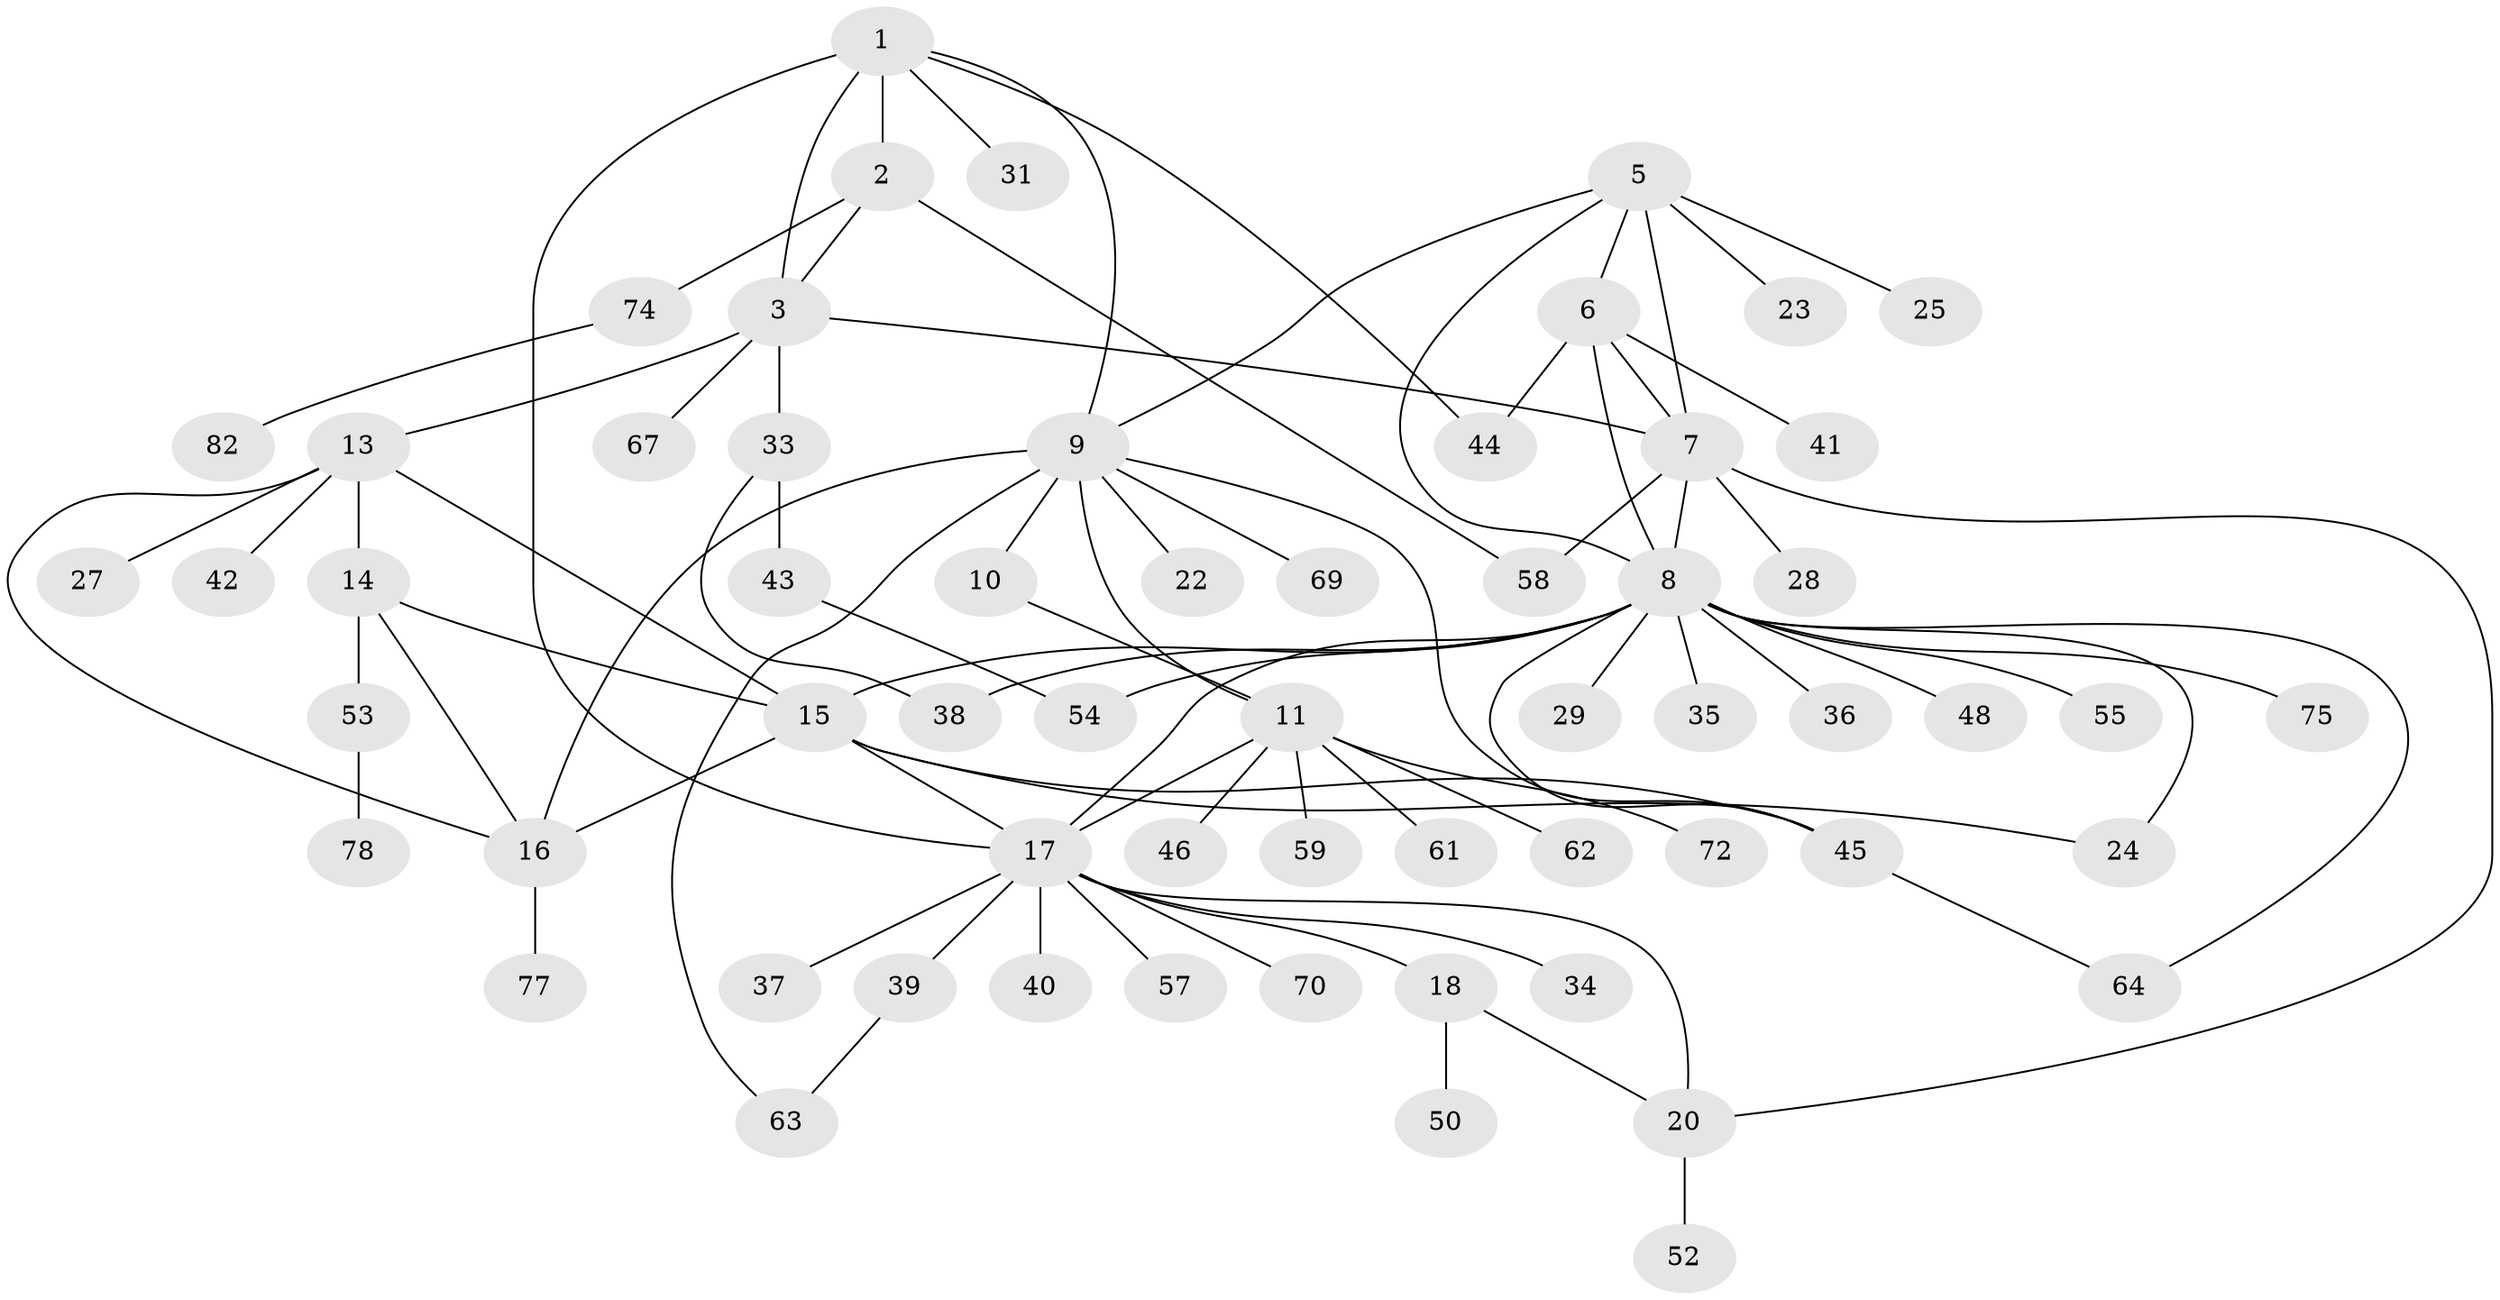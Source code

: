 // Generated by graph-tools (version 1.1) at 2025/24/03/03/25 07:24:18]
// undirected, 61 vertices, 85 edges
graph export_dot {
graph [start="1"]
  node [color=gray90,style=filled];
  1 [super="+4"];
  2 [super="+79"];
  3 [super="+26"];
  5 [super="+32"];
  6;
  7 [super="+47"];
  8 [super="+66"];
  9 [super="+12"];
  10;
  11 [super="+21"];
  13 [super="+73"];
  14 [super="+80"];
  15 [super="+30"];
  16;
  17 [super="+19"];
  18 [super="+49"];
  20 [super="+51"];
  22;
  23;
  24;
  25;
  27;
  28;
  29;
  31;
  33 [super="+81"];
  34;
  35;
  36 [super="+56"];
  37 [super="+76"];
  38;
  39;
  40;
  41;
  42;
  43;
  44;
  45 [super="+65"];
  46 [super="+71"];
  48;
  50;
  52;
  53 [super="+68"];
  54;
  55;
  57;
  58 [super="+60"];
  59;
  61;
  62;
  63;
  64;
  67;
  69;
  70;
  72;
  74;
  75;
  77;
  78;
  82;
  1 -- 2 [weight=2];
  1 -- 3 [weight=2];
  1 -- 9;
  1 -- 44;
  1 -- 17;
  1 -- 31;
  2 -- 3;
  2 -- 58;
  2 -- 74;
  3 -- 7;
  3 -- 13;
  3 -- 33;
  3 -- 67;
  5 -- 6;
  5 -- 7;
  5 -- 8;
  5 -- 9;
  5 -- 23;
  5 -- 25;
  6 -- 7;
  6 -- 8;
  6 -- 41;
  6 -- 44;
  7 -- 8;
  7 -- 28;
  7 -- 58;
  7 -- 20;
  8 -- 15;
  8 -- 24;
  8 -- 29;
  8 -- 35;
  8 -- 36;
  8 -- 38;
  8 -- 48;
  8 -- 54;
  8 -- 55;
  8 -- 64;
  8 -- 75;
  8 -- 45;
  8 -- 17;
  9 -- 10 [weight=2];
  9 -- 11 [weight=2];
  9 -- 16;
  9 -- 22;
  9 -- 45;
  9 -- 63;
  9 -- 69;
  10 -- 11;
  11 -- 59;
  11 -- 62;
  11 -- 72;
  11 -- 61;
  11 -- 46;
  11 -- 17;
  13 -- 14;
  13 -- 15;
  13 -- 16;
  13 -- 27;
  13 -- 42;
  14 -- 15;
  14 -- 16;
  14 -- 53;
  15 -- 16;
  15 -- 17;
  15 -- 24;
  15 -- 45;
  16 -- 77;
  17 -- 18 [weight=2];
  17 -- 20 [weight=2];
  17 -- 34;
  17 -- 37;
  17 -- 39;
  17 -- 40;
  17 -- 57;
  17 -- 70;
  18 -- 20;
  18 -- 50;
  20 -- 52;
  33 -- 38;
  33 -- 43;
  39 -- 63;
  43 -- 54;
  45 -- 64;
  53 -- 78;
  74 -- 82;
}
